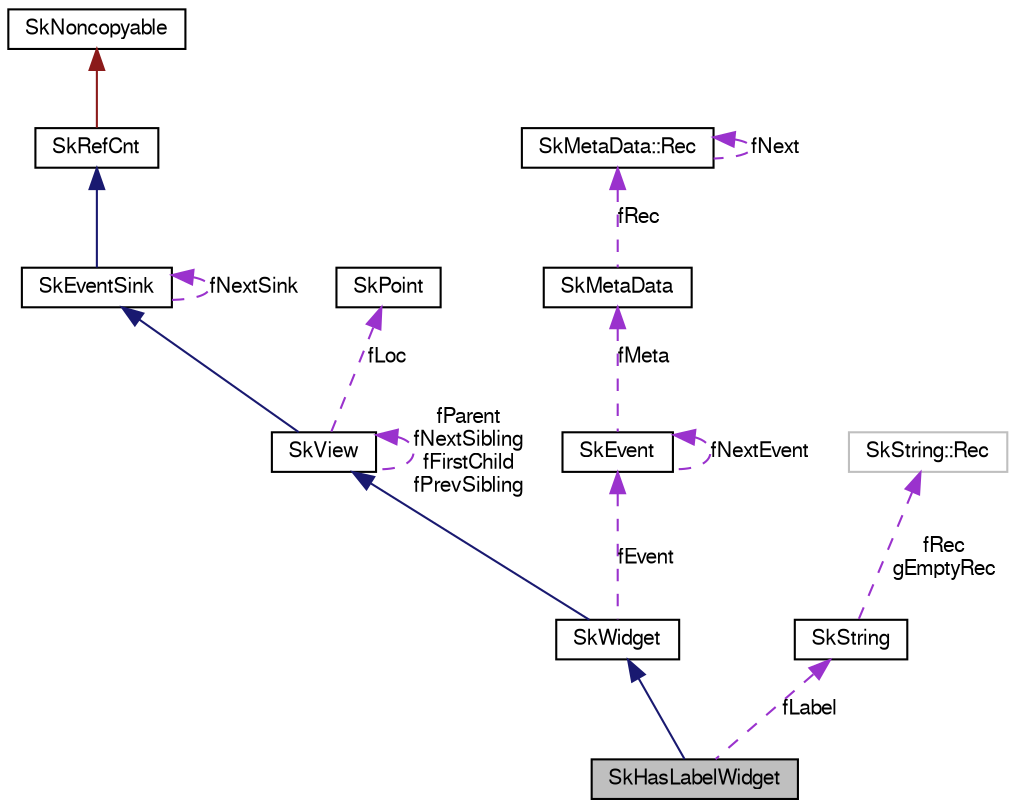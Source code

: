 digraph G
{
  edge [fontname="FreeSans",fontsize="10",labelfontname="FreeSans",labelfontsize="10"];
  node [fontname="FreeSans",fontsize="10",shape=record];
  Node1 [label="SkHasLabelWidget",height=0.2,width=0.4,color="black", fillcolor="grey75", style="filled" fontcolor="black"];
  Node2 -> Node1 [dir=back,color="midnightblue",fontsize="10",style="solid",fontname="FreeSans"];
  Node2 [label="SkWidget",height=0.2,width=0.4,color="black", fillcolor="white", style="filled",URL="$class_sk_widget.html"];
  Node3 -> Node2 [dir=back,color="midnightblue",fontsize="10",style="solid",fontname="FreeSans"];
  Node3 [label="SkView",height=0.2,width=0.4,color="black", fillcolor="white", style="filled",URL="$class_sk_view.html"];
  Node4 -> Node3 [dir=back,color="midnightblue",fontsize="10",style="solid",fontname="FreeSans"];
  Node4 [label="SkEventSink",height=0.2,width=0.4,color="black", fillcolor="white", style="filled",URL="$class_sk_event_sink.html"];
  Node5 -> Node4 [dir=back,color="midnightblue",fontsize="10",style="solid",fontname="FreeSans"];
  Node5 [label="SkRefCnt",height=0.2,width=0.4,color="black", fillcolor="white", style="filled",URL="$class_sk_ref_cnt.html"];
  Node6 -> Node5 [dir=back,color="firebrick4",fontsize="10",style="solid",fontname="FreeSans"];
  Node6 [label="SkNoncopyable",height=0.2,width=0.4,color="black", fillcolor="white", style="filled",URL="$class_sk_noncopyable.html"];
  Node4 -> Node4 [dir=back,color="darkorchid3",fontsize="10",style="dashed",label="fNextSink",fontname="FreeSans"];
  Node3 -> Node3 [dir=back,color="darkorchid3",fontsize="10",style="dashed",label="fParent\nfNextSibling\nfFirstChild\nfPrevSibling",fontname="FreeSans"];
  Node7 -> Node3 [dir=back,color="darkorchid3",fontsize="10",style="dashed",label="fLoc",fontname="FreeSans"];
  Node7 [label="SkPoint",height=0.2,width=0.4,color="black", fillcolor="white", style="filled",URL="$struct_sk_point.html"];
  Node8 -> Node2 [dir=back,color="darkorchid3",fontsize="10",style="dashed",label="fEvent",fontname="FreeSans"];
  Node8 [label="SkEvent",height=0.2,width=0.4,color="black", fillcolor="white", style="filled",URL="$class_sk_event.html"];
  Node9 -> Node8 [dir=back,color="darkorchid3",fontsize="10",style="dashed",label="fMeta",fontname="FreeSans"];
  Node9 [label="SkMetaData",height=0.2,width=0.4,color="black", fillcolor="white", style="filled",URL="$class_sk_meta_data.html"];
  Node10 -> Node9 [dir=back,color="darkorchid3",fontsize="10",style="dashed",label="fRec",fontname="FreeSans"];
  Node10 [label="SkMetaData::Rec",height=0.2,width=0.4,color="black", fillcolor="white", style="filled",URL="$struct_sk_meta_data_1_1_rec.html"];
  Node10 -> Node10 [dir=back,color="darkorchid3",fontsize="10",style="dashed",label="fNext",fontname="FreeSans"];
  Node8 -> Node8 [dir=back,color="darkorchid3",fontsize="10",style="dashed",label="fNextEvent",fontname="FreeSans"];
  Node11 -> Node1 [dir=back,color="darkorchid3",fontsize="10",style="dashed",label="fLabel",fontname="FreeSans"];
  Node11 [label="SkString",height=0.2,width=0.4,color="black", fillcolor="white", style="filled",URL="$class_sk_string.html"];
  Node12 -> Node11 [dir=back,color="darkorchid3",fontsize="10",style="dashed",label="fRec\ngEmptyRec",fontname="FreeSans"];
  Node12 [label="SkString::Rec",height=0.2,width=0.4,color="grey75", fillcolor="white", style="filled"];
}
